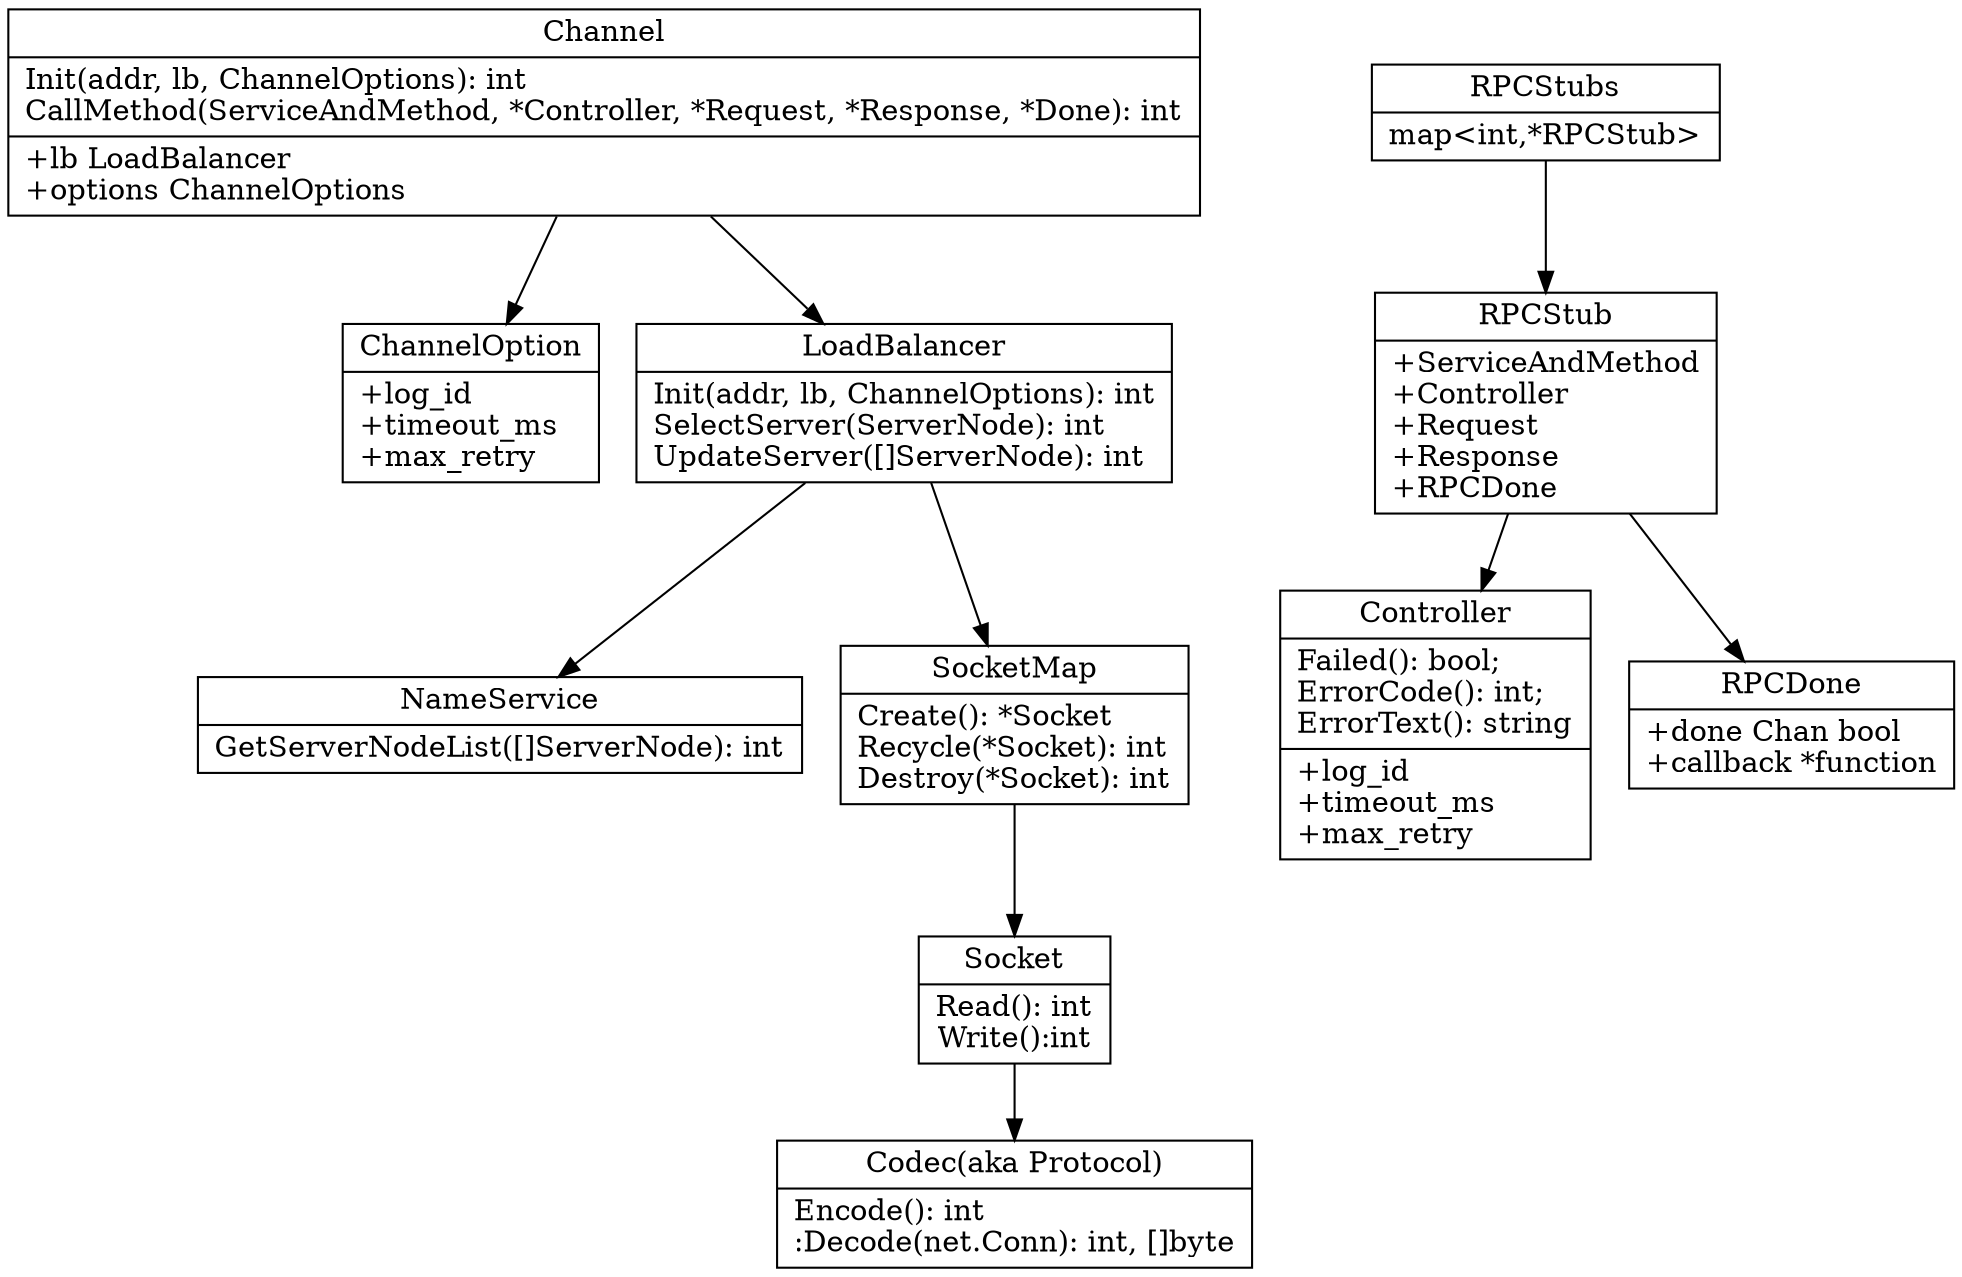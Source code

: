digraph G {
    fontname = "Bitstream Vera Sans"    
    fontsize = 8

    rank = lr

    node [
        shape = "record"
    ]
    {
        rankdir = LR;
    }

    edge [
    ]

    ChannelOptions [
        label = "{ChannelOption | +log_id \l+timeout_ms \l+max_retry \l}"
    ]

    Channel [
        label = "{Channel|Init(addr, lb, ChannelOptions): int\lCallMethod(ServiceAndMethod, *Controller, *Request, *Response, *Done): int|+lb LoadBalancer\l+options ChannelOptions\l}"
    ]

    Controller [
        label = "{Controller|Failed(): bool;\lErrorCode(): int;\lErrorText(): string|+log_id\l+timeout_ms\l+max_retry\l}"
    ]

    LoadBalancer [
        label = "{LoadBalancer|Init(addr, lb, ChannelOptions): int\lSelectServer(ServerNode): int\lUpdateServer([]ServerNode): int\l}"
    ]

    NameService [
        label = "{NameService|GetServerNodeList([]ServerNode): int\l}";
    ]

    SocketMap [
        label = "{SocketMap|Create(): *Socket\lRecycle(*Socket): int\lDestroy(*Socket): int\l}";
    ]

    Socket [
        label = "{Socket|Read(): int\lWrite():int\n}";
    ]

    Codec [
        label = "{Codec(aka Protocol)|Encode(): int\l:Decode(net.Conn): int, []byte\l}";
    ]

    RPCStubs [
        label = "{RPCStubs|map\<int,*RPCStub\>\l}";
    ]

    RPCStub [
        label = "{RPCStub|+ServiceAndMethod\l+Controller\l+Request\l+Response\l+RPCDone\l}";
    ]

    RPCDone [
        label = "{RPCDone|+done Chan bool\l+callback *function\l}";
    ]

    Channel -> ChannelOptions;
    Channel -> LoadBalancer;
    LoadBalancer -> NameService;
    LoadBalancer -> SocketMap;
    SocketMap -> Socket;
    Socket -> Codec;
    RPCStubs -> RPCStub;
    RPCStub -> Controller;
    RPCStub -> RPCDone;
}
